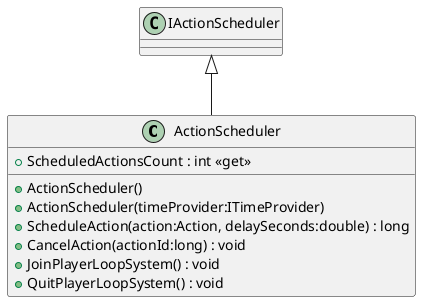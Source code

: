 @startuml
class ActionScheduler {
    + ActionScheduler()
    + ActionScheduler(timeProvider:ITimeProvider)
    + ScheduledActionsCount : int <<get>>
    + ScheduleAction(action:Action, delaySeconds:double) : long
    + CancelAction(actionId:long) : void
    + JoinPlayerLoopSystem() : void
    + QuitPlayerLoopSystem() : void
}
IActionScheduler <|-- ActionScheduler
@enduml
